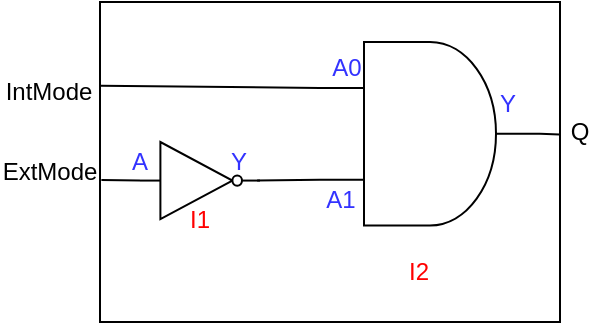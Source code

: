 <mxfile version="26.2.13">
  <diagram name="第 1 页" id="UoIRUA7l_Hbar6LB2g0O">
    <mxGraphModel dx="827" dy="444" grid="1" gridSize="10" guides="1" tooltips="1" connect="1" arrows="1" fold="1" page="1" pageScale="1" pageWidth="850" pageHeight="1100" math="0" shadow="0">
      <root>
        <mxCell id="0" />
        <mxCell id="1" parent="0" />
        <mxCell id="4lSAQnFJlguOhLbrMVPf-15" value="" style="rounded=0;whiteSpace=wrap;html=1;" vertex="1" parent="1">
          <mxGeometry x="260" y="550" width="230" height="160" as="geometry" />
        </mxCell>
        <mxCell id="4lSAQnFJlguOhLbrMVPf-2" value="" style="group" vertex="1" connectable="0" parent="1">
          <mxGeometry x="260" y="620" width="89" height="45" as="geometry" />
        </mxCell>
        <mxCell id="4lSAQnFJlguOhLbrMVPf-3" value="&lt;font style=&quot;color: rgb(51, 51, 255);&quot;&gt;A&lt;/font&gt;" style="text;html=1;align=center;verticalAlign=middle;whiteSpace=wrap;rounded=0;" vertex="1" parent="4lSAQnFJlguOhLbrMVPf-2">
          <mxGeometry x="10" width="20" height="20" as="geometry" />
        </mxCell>
        <mxCell id="4lSAQnFJlguOhLbrMVPf-4" value="" style="verticalLabelPosition=bottom;shadow=0;dashed=0;align=center;html=1;verticalAlign=top;shape=mxgraph.electrical.logic_gates.inverter_2" vertex="1" parent="4lSAQnFJlguOhLbrMVPf-2">
          <mxGeometry x="20" width="60" height="38.571" as="geometry" />
        </mxCell>
        <mxCell id="4lSAQnFJlguOhLbrMVPf-5" value="&lt;font style=&quot;color: rgb(255, 0, 0);&quot;&gt;I1&lt;/font&gt;" style="text;html=1;align=center;verticalAlign=middle;whiteSpace=wrap;rounded=0;" vertex="1" parent="4lSAQnFJlguOhLbrMVPf-2">
          <mxGeometry x="41" y="32.143" width="18" height="12.857" as="geometry" />
        </mxCell>
        <mxCell id="4lSAQnFJlguOhLbrMVPf-6" value="&lt;font style=&quot;color: rgb(51, 51, 255);&quot;&gt;Y&lt;/font&gt;" style="text;html=1;align=center;verticalAlign=middle;whiteSpace=wrap;rounded=0;" vertex="1" parent="4lSAQnFJlguOhLbrMVPf-2">
          <mxGeometry x="59" width="21" height="20" as="geometry" />
        </mxCell>
        <mxCell id="4lSAQnFJlguOhLbrMVPf-7" value="" style="group" vertex="1" connectable="0" parent="1">
          <mxGeometry x="370" y="570" width="110" height="130" as="geometry" />
        </mxCell>
        <mxCell id="4lSAQnFJlguOhLbrMVPf-8" value="&lt;font style=&quot;color: rgb(51, 51, 255);&quot;&gt;Y&lt;/font&gt;" style="text;html=1;align=center;verticalAlign=middle;whiteSpace=wrap;rounded=0;" vertex="1" parent="4lSAQnFJlguOhLbrMVPf-7">
          <mxGeometry x="88" y="21.898" width="12.1" height="18.77" as="geometry" />
        </mxCell>
        <mxCell id="4lSAQnFJlguOhLbrMVPf-9" value="" style="group" vertex="1" connectable="0" parent="4lSAQnFJlguOhLbrMVPf-7">
          <mxGeometry width="110.0" height="130.0" as="geometry" />
        </mxCell>
        <mxCell id="4lSAQnFJlguOhLbrMVPf-10" value="&lt;font style=&quot;color: rgb(51, 51, 255);&quot;&gt;A0&lt;/font&gt;" style="text;html=1;align=center;verticalAlign=middle;whiteSpace=wrap;rounded=0;" vertex="1" parent="4lSAQnFJlguOhLbrMVPf-9">
          <mxGeometry x="5.5" width="15.4" height="25.027" as="geometry" />
        </mxCell>
        <mxCell id="4lSAQnFJlguOhLbrMVPf-11" value="" style="verticalLabelPosition=bottom;shadow=0;dashed=0;align=center;html=1;verticalAlign=top;shape=mxgraph.electrical.logic_gates.logic_gate;operation=and;" vertex="1" parent="4lSAQnFJlguOhLbrMVPf-9">
          <mxGeometry width="110.0" height="91.765" as="geometry" />
        </mxCell>
        <mxCell id="4lSAQnFJlguOhLbrMVPf-12" value="&lt;font style=&quot;color: rgb(255, 0, 0);&quot;&gt;I2&lt;/font&gt;" style="text;html=1;align=center;verticalAlign=middle;whiteSpace=wrap;rounded=0;" vertex="1" parent="4lSAQnFJlguOhLbrMVPf-9">
          <mxGeometry x="33" y="99.412" width="33" height="30.588" as="geometry" />
        </mxCell>
        <mxCell id="4lSAQnFJlguOhLbrMVPf-13" value="&lt;font style=&quot;color: rgb(51, 51, 255);&quot;&gt;A1&lt;/font&gt;" style="text;html=1;align=center;verticalAlign=middle;whiteSpace=wrap;rounded=0;" vertex="1" parent="4lSAQnFJlguOhLbrMVPf-9">
          <mxGeometry y="66.734" width="20.9" height="25.027" as="geometry" />
        </mxCell>
        <mxCell id="4lSAQnFJlguOhLbrMVPf-14" value="" style="endArrow=none;html=1;rounded=0;exitX=0.976;exitY=0.5;exitDx=0;exitDy=0;exitPerimeter=0;entryX=0;entryY=0.75;entryDx=0;entryDy=0;entryPerimeter=0;" edge="1" parent="1" source="4lSAQnFJlguOhLbrMVPf-4" target="4lSAQnFJlguOhLbrMVPf-11">
          <mxGeometry width="50" height="50" relative="1" as="geometry">
            <mxPoint x="410" y="670" as="sourcePoint" />
            <mxPoint x="460" y="620" as="targetPoint" />
          </mxGeometry>
        </mxCell>
        <mxCell id="4lSAQnFJlguOhLbrMVPf-16" value="IntMode" style="text;html=1;align=center;verticalAlign=middle;whiteSpace=wrap;rounded=0;" vertex="1" parent="1">
          <mxGeometry x="210" y="580" width="49" height="30" as="geometry" />
        </mxCell>
        <mxCell id="4lSAQnFJlguOhLbrMVPf-17" value="ExtMode" style="text;html=1;align=center;verticalAlign=middle;whiteSpace=wrap;rounded=0;" vertex="1" parent="1">
          <mxGeometry x="210" y="620" width="50" height="30" as="geometry" />
        </mxCell>
        <mxCell id="4lSAQnFJlguOhLbrMVPf-18" value="Q" style="text;html=1;align=center;verticalAlign=middle;whiteSpace=wrap;rounded=0;" vertex="1" parent="1">
          <mxGeometry x="490" y="600" width="20" height="30" as="geometry" />
        </mxCell>
        <mxCell id="4lSAQnFJlguOhLbrMVPf-19" value="" style="endArrow=none;html=1;rounded=0;entryX=0;entryY=0.25;entryDx=0;entryDy=0;entryPerimeter=0;exitX=0.001;exitY=0.262;exitDx=0;exitDy=0;exitPerimeter=0;" edge="1" parent="1" source="4lSAQnFJlguOhLbrMVPf-15" target="4lSAQnFJlguOhLbrMVPf-11">
          <mxGeometry width="50" height="50" relative="1" as="geometry">
            <mxPoint x="210" y="650" as="sourcePoint" />
            <mxPoint x="260" y="600" as="targetPoint" />
          </mxGeometry>
        </mxCell>
        <mxCell id="4lSAQnFJlguOhLbrMVPf-20" value="" style="endArrow=none;html=1;rounded=0;entryX=0;entryY=0.5;entryDx=0;entryDy=0;entryPerimeter=0;exitX=0.003;exitY=0.556;exitDx=0;exitDy=0;exitPerimeter=0;" edge="1" parent="1" source="4lSAQnFJlguOhLbrMVPf-15" target="4lSAQnFJlguOhLbrMVPf-4">
          <mxGeometry width="50" height="50" relative="1" as="geometry">
            <mxPoint x="210" y="650" as="sourcePoint" />
            <mxPoint x="260" y="600" as="targetPoint" />
          </mxGeometry>
        </mxCell>
        <mxCell id="4lSAQnFJlguOhLbrMVPf-21" value="" style="endArrow=none;html=1;rounded=0;exitX=1;exitY=0.5;exitDx=0;exitDy=0;exitPerimeter=0;entryX=0.999;entryY=0.414;entryDx=0;entryDy=0;entryPerimeter=0;" edge="1" parent="1" source="4lSAQnFJlguOhLbrMVPf-11" target="4lSAQnFJlguOhLbrMVPf-15">
          <mxGeometry width="50" height="50" relative="1" as="geometry">
            <mxPoint x="460" y="660" as="sourcePoint" />
            <mxPoint x="510" y="610" as="targetPoint" />
          </mxGeometry>
        </mxCell>
      </root>
    </mxGraphModel>
  </diagram>
</mxfile>
